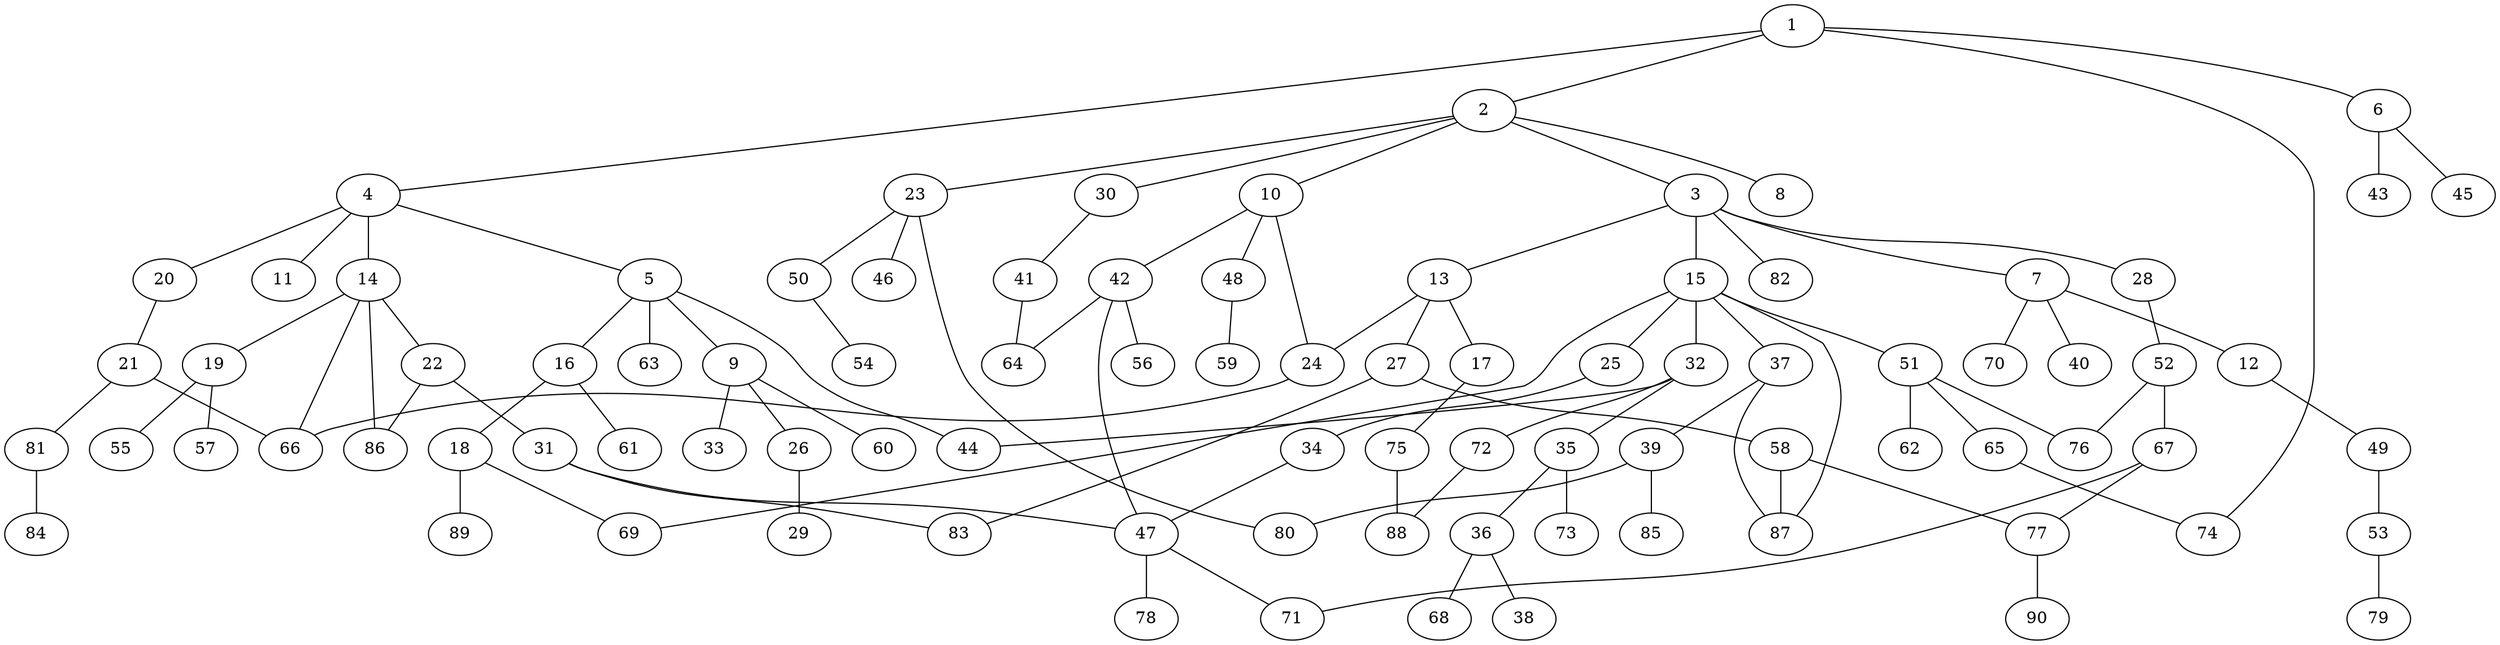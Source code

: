 graph graphname {1--2
1--4
1--6
1--74
2--3
2--8
2--10
2--23
2--30
3--7
3--13
3--15
3--28
3--82
4--5
4--11
4--14
4--20
5--9
5--16
5--44
5--63
6--43
6--45
7--12
7--40
7--70
9--26
9--33
9--60
10--24
10--42
10--48
12--49
13--17
13--24
13--27
14--19
14--22
14--66
14--86
15--25
15--32
15--37
15--51
15--69
15--87
16--18
16--61
17--75
18--69
18--89
19--55
19--57
20--21
21--66
21--81
22--31
22--86
23--46
23--50
23--80
24--66
25--34
26--29
27--58
27--83
28--52
30--41
31--47
31--83
32--35
32--44
32--72
34--47
35--36
35--73
36--38
36--68
37--39
37--87
39--80
39--85
41--64
42--47
42--56
42--64
47--71
47--78
48--59
49--53
50--54
51--62
51--65
51--76
52--67
52--76
53--79
58--77
58--87
65--74
67--71
67--77
72--88
75--88
77--90
81--84
}